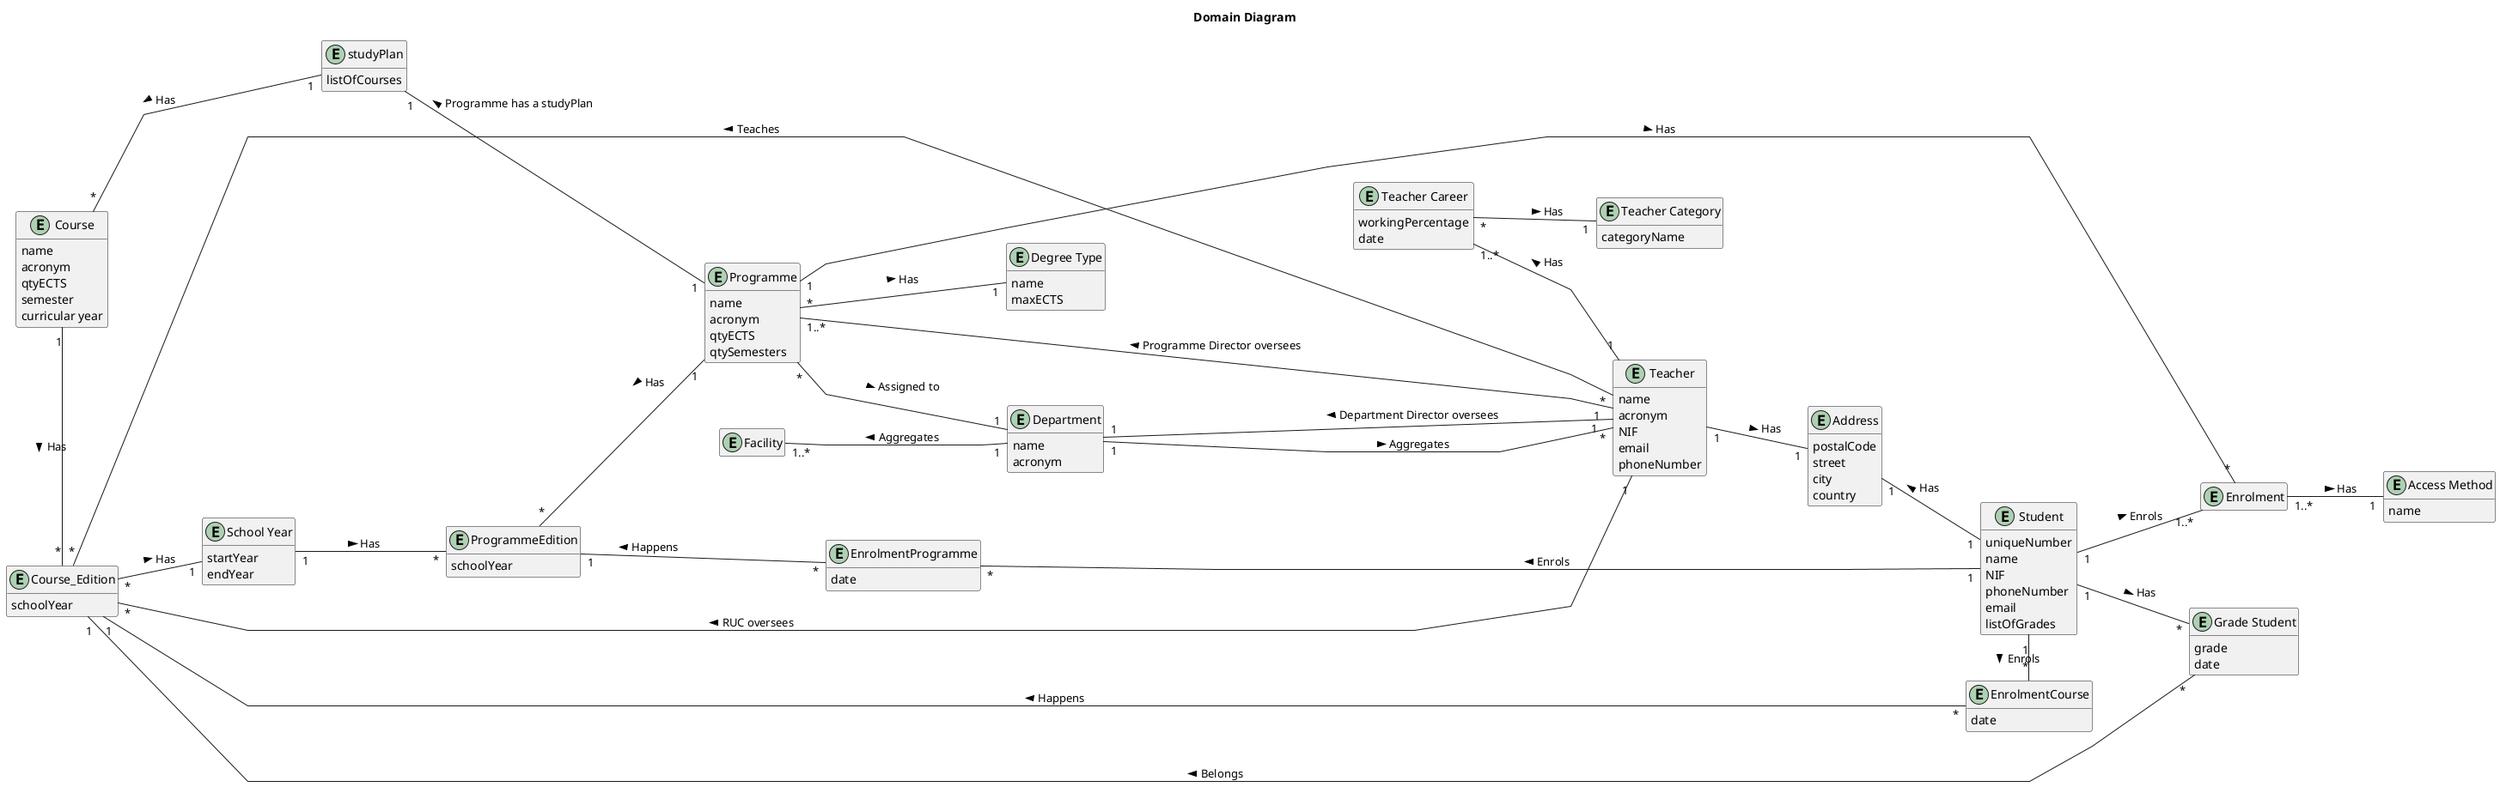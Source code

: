 @startuml
skinparam linetype polyline
left to right direction
hide empty methods
hide empty members
title "Domain Diagram"

' Entities
entity Facility {
}

entity "School Year" {
  startYear
  endYear
}

entity Department {
  name
  acronym
}

entity Course {
  name
  acronym
  qtyECTS
  semester
  curricular year
}

entity Course_Edition {
  schoolYear
}

entity Address {
  postalCode
  street
  city
  country
}

entity "Teacher Category" {
  categoryName
}

entity Teacher {
  name
  acronym
  NIF
  email
  phoneNumber
}

entity Programme {
  name
  acronym
  qtyECTS
  qtySemesters
}

entity ProgrammeEdition {
  schoolYear
}
entity Enrolment {
}

entity EnrolmentProgramme {
   date
}
entity EnrolmentCourse {
   date
}

entity Student {
  uniqueNumber
  name
  NIF
  phoneNumber
  email
  listOfGrades
}

entity "Degree Type" {
  name
  maxECTS
}

entity "Access Method" {
  name
}

entity "Grade Student" {
  grade
  date
}

entity "studyPlan" {
listOfCourses
}

entity "Teacher Career" {
  workingPercentage
  date
}


Facility "1..*" -- "1" Department : Aggregates <
Department "1" --- "1   " Teacher : Department Director oversees <
Department "1" --- "*" Teacher : Aggregates >
Course_Edition "*" -- "*" Teacher : Teaches <
Course_Edition "*" -- "1" Teacher : RUC oversees <
Course "1" -right- "*" Course_Edition : > Has
Course "*" -- "1" "studyPlan" : < Has
"studyPlan" "1" -- "1" Programme : < Programme has a studyPlan
Course_Edition "*" -- "1" "School Year" : > Has
"School Year" "1" -- "*" ProgrammeEdition : > Has
Address "1" -- "1" Student : Has <
Teacher "1" -- "1" Address : Has >
"Teacher Career" "*" -- "1" "Teacher Category" : Has >
Programme "1" -- "*" Enrolment : Has >
ProgrammeEdition "*" -- "1" Programme : < Has
ProgrammeEdition "1" -- "*" EnrolmentProgramme : < Happens
EnrolmentProgramme "*" -- "1" Student : < Enrols
Student "1" -right- "*" EnrolmentCourse : > Enrols
EnrolmentCourse "*" -- "1" Course_Edition : > Happens
Programme "*" -- "1" Department : Assigned to >
Student "1" -- "*" "Grade Student" : > Has
"Grade Student" "*" -- "1" Course_Edition : > Belongs

Programme "1..*" -- "1  " Teacher : Programme Director oversees <
Programme "*" -- "1" "Degree Type" : Has >
Student "1" -- "1..*" Enrolment : Enrols >
Enrolment "1..*" -- "1" "Access Method" : Has >
"Teacher Career" "1..*" -- "1" "Teacher" : Has <
@enduml